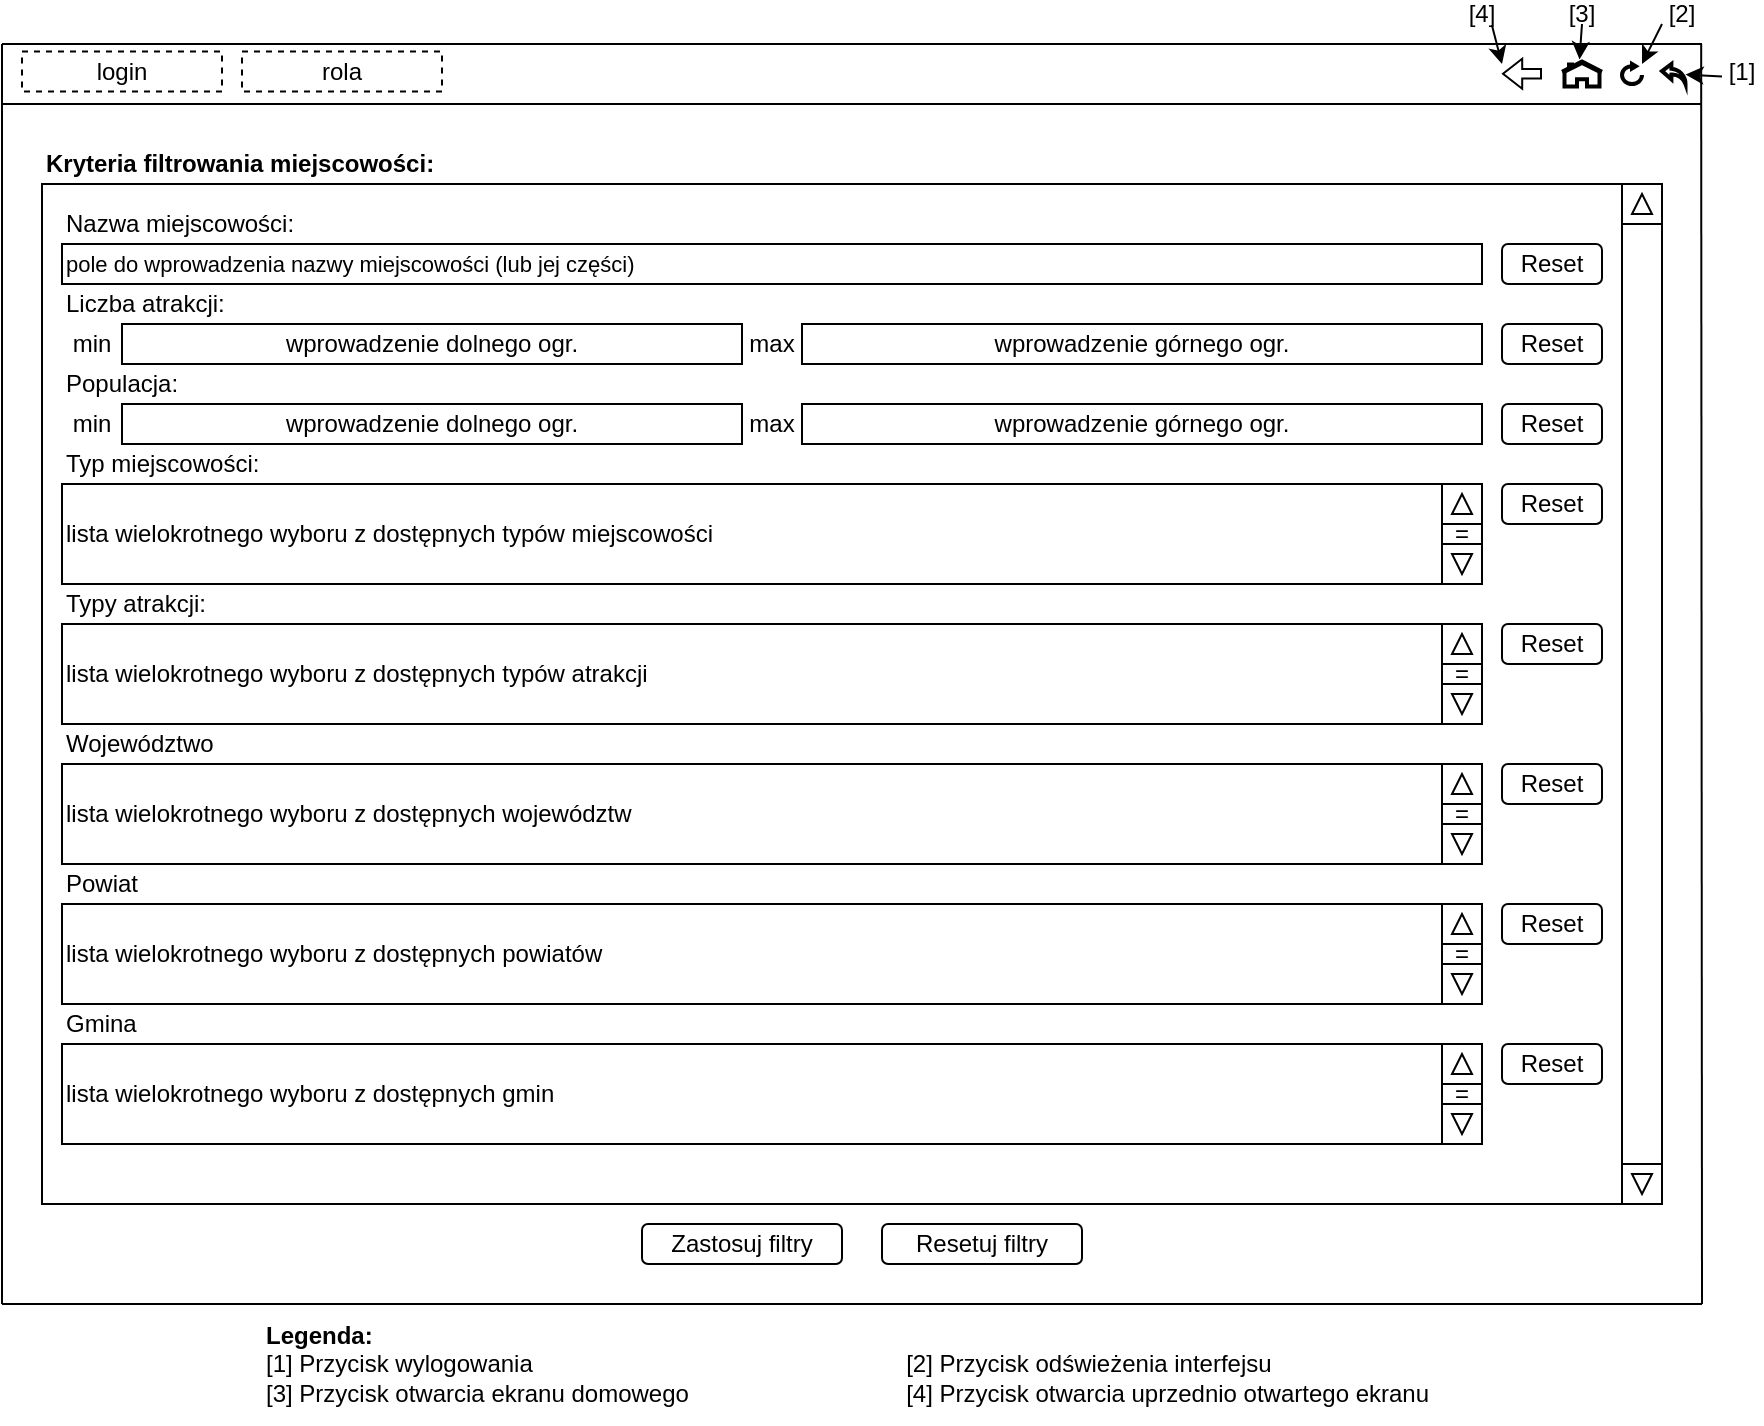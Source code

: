 <mxfile version="22.0.2" type="device">
  <diagram name="Strona-1" id="h2WLkj2qyGADKgaHyaSV">
    <mxGraphModel dx="1668" dy="973" grid="1" gridSize="10" guides="1" tooltips="1" connect="1" arrows="1" fold="1" page="1" pageScale="1" pageWidth="827" pageHeight="1169" math="0" shadow="0">
      <root>
        <mxCell id="0" />
        <mxCell id="1" parent="0" />
        <mxCell id="D0dqxG0dFoKZ3gPnZJBC-1" value="" style="rounded=0;whiteSpace=wrap;html=1;" vertex="1" parent="1">
          <mxGeometry x="30" y="290" width="790" height="510" as="geometry" />
        </mxCell>
        <mxCell id="EYUodT9akqzmMVGfxFc3-4" value="" style="endArrow=none;html=1;rounded=0;" parent="1" edge="1">
          <mxGeometry width="50" height="50" relative="1" as="geometry">
            <mxPoint x="10" y="220" as="sourcePoint" />
            <mxPoint x="860" y="220" as="targetPoint" />
          </mxGeometry>
        </mxCell>
        <mxCell id="EYUodT9akqzmMVGfxFc3-5" value="" style="endArrow=none;html=1;rounded=0;" parent="1" edge="1">
          <mxGeometry width="50" height="50" relative="1" as="geometry">
            <mxPoint x="10" y="850" as="sourcePoint" />
            <mxPoint x="10" y="220" as="targetPoint" />
          </mxGeometry>
        </mxCell>
        <mxCell id="EYUodT9akqzmMVGfxFc3-6" value="" style="endArrow=none;html=1;rounded=0;" parent="1" edge="1">
          <mxGeometry width="50" height="50" relative="1" as="geometry">
            <mxPoint x="10" y="250" as="sourcePoint" />
            <mxPoint x="860" y="250" as="targetPoint" />
          </mxGeometry>
        </mxCell>
        <mxCell id="EYUodT9akqzmMVGfxFc3-13" value="" style="endArrow=none;html=1;rounded=0;" parent="1" edge="1">
          <mxGeometry width="50" height="50" relative="1" as="geometry">
            <mxPoint x="860" y="850" as="sourcePoint" />
            <mxPoint x="859.58" y="220" as="targetPoint" />
          </mxGeometry>
        </mxCell>
        <mxCell id="EYUodT9akqzmMVGfxFc3-14" value="" style="html=1;verticalLabelPosition=bottom;align=center;labelBackgroundColor=#ffffff;verticalAlign=top;strokeWidth=2;shadow=0;dashed=0;shape=mxgraph.ios7.icons.home;" parent="1" vertex="1">
          <mxGeometry x="790" y="228.75" width="20" height="12.5" as="geometry" />
        </mxCell>
        <mxCell id="EYUodT9akqzmMVGfxFc3-15" value="" style="html=1;verticalLabelPosition=bottom;align=center;labelBackgroundColor=#ffffff;verticalAlign=top;strokeWidth=2;shadow=0;dashed=0;shape=mxgraph.ios7.icons.back;fontFamily=Helvetica;fontSize=12;" parent="1" vertex="1">
          <mxGeometry x="840" y="230" width="11.76" height="10" as="geometry" />
        </mxCell>
        <mxCell id="EYUodT9akqzmMVGfxFc3-16" value="" style="html=1;verticalLabelPosition=bottom;align=center;labelBackgroundColor=#ffffff;verticalAlign=top;strokeWidth=2;shadow=0;dashed=0;shape=mxgraph.ios7.icons.reload;fontFamily=Helvetica;fontSize=12;" parent="1" vertex="1">
          <mxGeometry x="820" y="230" width="10" height="10" as="geometry" />
        </mxCell>
        <mxCell id="EYUodT9akqzmMVGfxFc3-18" value="[1]" style="text;html=1;strokeColor=none;fillColor=none;align=center;verticalAlign=middle;whiteSpace=wrap;rounded=0;fontSize=12;fontFamily=Helvetica;fontColor=default;" parent="1" vertex="1">
          <mxGeometry x="870" y="228.75" width="20" height="10" as="geometry" />
        </mxCell>
        <mxCell id="EYUodT9akqzmMVGfxFc3-19" value="" style="endArrow=classic;html=1;rounded=0;fontFamily=Helvetica;fontSize=12;fontColor=default;exitX=0;exitY=0.75;exitDx=0;exitDy=0;" parent="1" source="EYUodT9akqzmMVGfxFc3-18" target="EYUodT9akqzmMVGfxFc3-15" edge="1">
          <mxGeometry width="50" height="50" relative="1" as="geometry">
            <mxPoint x="790" y="200" as="sourcePoint" />
            <mxPoint x="840" y="150" as="targetPoint" />
          </mxGeometry>
        </mxCell>
        <mxCell id="EYUodT9akqzmMVGfxFc3-21" value="" style="shape=flexArrow;endArrow=classic;html=1;rounded=0;fontFamily=Helvetica;fontSize=12;fontColor=default;startWidth=9.302;endWidth=9.302;startSize=5.426;endSize=2.867;width=4.651;" parent="1" edge="1">
          <mxGeometry width="50" height="50" relative="1" as="geometry">
            <mxPoint x="780" y="234.88" as="sourcePoint" />
            <mxPoint x="760" y="234.88" as="targetPoint" />
          </mxGeometry>
        </mxCell>
        <mxCell id="EYUodT9akqzmMVGfxFc3-22" value="[2]" style="text;html=1;strokeColor=none;fillColor=none;align=center;verticalAlign=middle;whiteSpace=wrap;rounded=0;fontSize=12;fontFamily=Helvetica;fontColor=default;" parent="1" vertex="1">
          <mxGeometry x="830" y="200" width="40" height="10" as="geometry" />
        </mxCell>
        <mxCell id="EYUodT9akqzmMVGfxFc3-23" value="" style="endArrow=classic;html=1;rounded=0;fontFamily=Helvetica;fontSize=12;fontColor=default;exitX=0.25;exitY=1;exitDx=0;exitDy=0;entryX=1;entryY=0;entryDx=0;entryDy=0;entryPerimeter=0;" parent="1" source="EYUodT9akqzmMVGfxFc3-22" target="EYUodT9akqzmMVGfxFc3-16" edge="1">
          <mxGeometry width="50" height="50" relative="1" as="geometry">
            <mxPoint x="780" y="230" as="sourcePoint" />
            <mxPoint x="830" y="180" as="targetPoint" />
          </mxGeometry>
        </mxCell>
        <mxCell id="EYUodT9akqzmMVGfxFc3-24" value="[3]" style="text;html=1;strokeColor=none;fillColor=none;align=center;verticalAlign=middle;whiteSpace=wrap;rounded=0;fontSize=12;fontFamily=Helvetica;fontColor=default;" parent="1" vertex="1">
          <mxGeometry x="790" y="200" width="20" height="10" as="geometry" />
        </mxCell>
        <mxCell id="EYUodT9akqzmMVGfxFc3-25" value="" style="endArrow=classic;html=1;rounded=0;fontFamily=Helvetica;fontSize=12;fontColor=default;entryX=0.437;entryY=-0.082;entryDx=0;entryDy=0;entryPerimeter=0;exitX=0.5;exitY=1;exitDx=0;exitDy=0;" parent="1" source="EYUodT9akqzmMVGfxFc3-24" target="EYUodT9akqzmMVGfxFc3-14" edge="1">
          <mxGeometry width="50" height="50" relative="1" as="geometry">
            <mxPoint x="810" y="160" as="sourcePoint" />
            <mxPoint x="800" y="170" as="targetPoint" />
          </mxGeometry>
        </mxCell>
        <mxCell id="EYUodT9akqzmMVGfxFc3-27" value="[4]" style="text;html=1;strokeColor=none;fillColor=none;align=center;verticalAlign=middle;whiteSpace=wrap;rounded=0;fontSize=12;fontFamily=Helvetica;fontColor=default;" parent="1" vertex="1">
          <mxGeometry x="740" y="200" width="20" height="10" as="geometry" />
        </mxCell>
        <mxCell id="EYUodT9akqzmMVGfxFc3-28" value="" style="endArrow=classic;html=1;rounded=0;fontFamily=Helvetica;fontSize=12;fontColor=default;exitX=0.748;exitY=1.065;exitDx=0;exitDy=0;exitPerimeter=0;" parent="1" source="EYUodT9akqzmMVGfxFc3-27" edge="1">
          <mxGeometry width="50" height="50" relative="1" as="geometry">
            <mxPoint x="720" y="230" as="sourcePoint" />
            <mxPoint x="760" y="230" as="targetPoint" />
          </mxGeometry>
        </mxCell>
        <mxCell id="EYUodT9akqzmMVGfxFc3-34" value="" style="endArrow=none;html=1;rounded=0;fontFamily=Helvetica;fontSize=12;fontColor=default;" parent="1" edge="1">
          <mxGeometry width="50" height="50" relative="1" as="geometry">
            <mxPoint x="10" y="850" as="sourcePoint" />
            <mxPoint x="860" y="850" as="targetPoint" />
          </mxGeometry>
        </mxCell>
        <mxCell id="99icuVEXUHL0vRiBvz0g-1" value="&lt;b&gt;Legenda:&lt;/b&gt;&lt;br&gt;[1] Przycisk wylogowania&lt;span style=&quot;white-space: pre;&quot;&gt;&#x9;&lt;/span&gt;&lt;span style=&quot;white-space: pre;&quot;&gt;&#x9;&lt;span style=&quot;white-space: pre;&quot;&gt;&#x9;&lt;/span&gt;&lt;span style=&quot;white-space: pre;&quot;&gt;&#x9;&lt;span style=&quot;white-space: pre;&quot;&gt;&#x9;&lt;/span&gt;&lt;span style=&quot;white-space: pre;&quot;&gt;&#x9;&lt;span style=&quot;white-space: pre;&quot;&gt;&#x9;&lt;/span&gt;&lt;/span&gt;&lt;/span&gt;&lt;/span&gt;[2] Przycisk odświeżenia interfejsu&lt;br&gt;[3] Przycisk otwarcia ekranu domowego&lt;span style=&quot;white-space: pre;&quot;&gt;&#x9;&lt;/span&gt;&lt;span style=&quot;white-space: pre;&quot;&gt;&#x9;&lt;span style=&quot;white-space: pre;&quot;&gt;&#x9;&lt;/span&gt;&lt;span style=&quot;white-space: pre;&quot;&gt;&#x9;&lt;/span&gt;&lt;span style=&quot;white-space: pre;&quot;&gt;&#x9;&lt;/span&gt;&lt;/span&gt;[4] Przycisk otwarcia uprzednio otwartego ekranu" style="text;html=1;align=left;verticalAlign=middle;resizable=0;points=[];autosize=1;strokeColor=none;fillColor=none;dashed=1;" parent="1" vertex="1">
          <mxGeometry x="140" y="850" width="610" height="60" as="geometry" />
        </mxCell>
        <mxCell id="DOHr0hYEis4pRiLcCh-8-1" value="login" style="rounded=0;whiteSpace=wrap;html=1;dashed=1;" parent="1" vertex="1">
          <mxGeometry x="20" y="223.75" width="100" height="20" as="geometry" />
        </mxCell>
        <mxCell id="DOHr0hYEis4pRiLcCh-8-2" value="rola" style="rounded=0;whiteSpace=wrap;html=1;dashed=1;" parent="1" vertex="1">
          <mxGeometry x="130" y="223.75" width="100" height="20" as="geometry" />
        </mxCell>
        <mxCell id="DOHr0hYEis4pRiLcCh-8-79" value="Kryteria filtrowania miejscowości:" style="rounded=0;whiteSpace=wrap;html=1;dashed=1;align=left;fontStyle=1;fillColor=none;strokeColor=none;" parent="1" vertex="1">
          <mxGeometry x="30" y="270" width="810" height="20" as="geometry" />
        </mxCell>
        <mxCell id="DOHr0hYEis4pRiLcCh-8-109" value="Nazwa miejscowości:" style="text;html=1;strokeColor=none;fillColor=none;align=left;verticalAlign=middle;whiteSpace=wrap;rounded=0;" parent="1" vertex="1">
          <mxGeometry x="40" y="300" width="120" height="20" as="geometry" />
        </mxCell>
        <mxCell id="DOHr0hYEis4pRiLcCh-8-110" value="&lt;font style=&quot;font-size: 11px;&quot;&gt;pole do wprowadzenia nazwy miejscowości (lub jej części)&lt;/font&gt;" style="rounded=0;whiteSpace=wrap;html=1;align=left;" parent="1" vertex="1">
          <mxGeometry x="40" y="320" width="710" height="20" as="geometry" />
        </mxCell>
        <mxCell id="DOHr0hYEis4pRiLcCh-8-111" value="Zastosuj filtry" style="rounded=1;whiteSpace=wrap;html=1;" parent="1" vertex="1">
          <mxGeometry x="330" y="810" width="100" height="20" as="geometry" />
        </mxCell>
        <mxCell id="DOHr0hYEis4pRiLcCh-8-112" value="Liczba atrakcji:" style="text;html=1;strokeColor=none;fillColor=none;align=left;verticalAlign=middle;whiteSpace=wrap;rounded=0;" parent="1" vertex="1">
          <mxGeometry x="40" y="340" width="90" height="20" as="geometry" />
        </mxCell>
        <mxCell id="DOHr0hYEis4pRiLcCh-8-113" value="wprowadzenie dolnego ogr." style="rounded=0;whiteSpace=wrap;html=1;" parent="1" vertex="1">
          <mxGeometry x="70" y="360" width="310" height="20" as="geometry" />
        </mxCell>
        <mxCell id="DOHr0hYEis4pRiLcCh-8-114" value="wprowadzenie górnego ogr." style="rounded=0;whiteSpace=wrap;html=1;" parent="1" vertex="1">
          <mxGeometry x="410" y="360" width="340" height="20" as="geometry" />
        </mxCell>
        <mxCell id="DOHr0hYEis4pRiLcCh-8-116" value="Populacja:" style="text;html=1;strokeColor=none;fillColor=none;align=left;verticalAlign=middle;whiteSpace=wrap;rounded=0;" parent="1" vertex="1">
          <mxGeometry x="40" y="380" width="90" height="20" as="geometry" />
        </mxCell>
        <mxCell id="DOHr0hYEis4pRiLcCh-8-123" value="Resetuj filtry" style="rounded=1;whiteSpace=wrap;html=1;" parent="1" vertex="1">
          <mxGeometry x="450" y="810" width="100" height="20" as="geometry" />
        </mxCell>
        <mxCell id="DOHr0hYEis4pRiLcCh-8-125" value="Typ miejscowości:" style="text;html=1;strokeColor=none;fillColor=none;align=left;verticalAlign=middle;whiteSpace=wrap;rounded=0;" parent="1" vertex="1">
          <mxGeometry x="40" y="420" width="100" height="20" as="geometry" />
        </mxCell>
        <mxCell id="DOHr0hYEis4pRiLcCh-8-126" value="lista wielokrotnego wyboru z dostępnych typów miejscowości" style="rounded=0;whiteSpace=wrap;html=1;align=left;" parent="1" vertex="1">
          <mxGeometry x="40" y="440" width="690" height="50" as="geometry" />
        </mxCell>
        <mxCell id="DOHr0hYEis4pRiLcCh-8-166" value="" style="rounded=0;whiteSpace=wrap;html=1;" parent="1" vertex="1">
          <mxGeometry x="730" y="470" width="20" height="20" as="geometry" />
        </mxCell>
        <mxCell id="DOHr0hYEis4pRiLcCh-8-167" value="" style="triangle;whiteSpace=wrap;html=1;rotation=90;" parent="1" vertex="1">
          <mxGeometry x="735" y="475" width="10" height="10" as="geometry" />
        </mxCell>
        <mxCell id="DOHr0hYEis4pRiLcCh-8-169" value="Typy atrakcji:" style="text;html=1;strokeColor=none;fillColor=none;align=left;verticalAlign=middle;whiteSpace=wrap;rounded=0;" parent="1" vertex="1">
          <mxGeometry x="40" y="490" width="100" height="20" as="geometry" />
        </mxCell>
        <mxCell id="DOHr0hYEis4pRiLcCh-8-170" value="lista wielokrotnego wyboru z dostępnych typów atrakcji" style="rounded=0;whiteSpace=wrap;html=1;align=left;" parent="1" vertex="1">
          <mxGeometry x="40" y="510" width="690" height="50" as="geometry" />
        </mxCell>
        <mxCell id="DOHr0hYEis4pRiLcCh-8-171" value="" style="rounded=0;whiteSpace=wrap;html=1;" parent="1" vertex="1">
          <mxGeometry x="730" y="540" width="20" height="20" as="geometry" />
        </mxCell>
        <mxCell id="DOHr0hYEis4pRiLcCh-8-172" value="" style="triangle;whiteSpace=wrap;html=1;rotation=90;" parent="1" vertex="1">
          <mxGeometry x="735" y="545" width="10" height="10" as="geometry" />
        </mxCell>
        <mxCell id="DOHr0hYEis4pRiLcCh-8-173" value="Województwo" style="text;html=1;strokeColor=none;fillColor=none;align=left;verticalAlign=middle;whiteSpace=wrap;rounded=0;" parent="1" vertex="1">
          <mxGeometry x="40" y="560" width="150" height="20" as="geometry" />
        </mxCell>
        <mxCell id="DOHr0hYEis4pRiLcCh-8-174" value="lista wielokrotnego wyboru z dostępnych województw" style="rounded=0;whiteSpace=wrap;html=1;align=left;" parent="1" vertex="1">
          <mxGeometry x="40" y="580" width="690" height="50" as="geometry" />
        </mxCell>
        <mxCell id="DOHr0hYEis4pRiLcCh-8-175" value="" style="rounded=0;whiteSpace=wrap;html=1;" parent="1" vertex="1">
          <mxGeometry x="730" y="610" width="20" height="20" as="geometry" />
        </mxCell>
        <mxCell id="DOHr0hYEis4pRiLcCh-8-176" value="" style="triangle;whiteSpace=wrap;html=1;rotation=90;" parent="1" vertex="1">
          <mxGeometry x="735" y="615" width="10" height="10" as="geometry" />
        </mxCell>
        <mxCell id="DOHr0hYEis4pRiLcCh-8-191" value="Powiat" style="text;html=1;strokeColor=none;fillColor=none;align=left;verticalAlign=middle;whiteSpace=wrap;rounded=0;" parent="1" vertex="1">
          <mxGeometry x="40" y="630" width="150" height="20" as="geometry" />
        </mxCell>
        <mxCell id="DOHr0hYEis4pRiLcCh-8-192" value="lista wielokrotnego wyboru z dostępnych powiatów" style="rounded=0;whiteSpace=wrap;html=1;align=left;" parent="1" vertex="1">
          <mxGeometry x="40" y="650" width="690" height="50" as="geometry" />
        </mxCell>
        <mxCell id="DOHr0hYEis4pRiLcCh-8-193" value="" style="rounded=0;whiteSpace=wrap;html=1;" parent="1" vertex="1">
          <mxGeometry x="730" y="680" width="20" height="20" as="geometry" />
        </mxCell>
        <mxCell id="DOHr0hYEis4pRiLcCh-8-194" value="" style="triangle;whiteSpace=wrap;html=1;rotation=90;" parent="1" vertex="1">
          <mxGeometry x="735" y="685" width="10" height="10" as="geometry" />
        </mxCell>
        <mxCell id="DOHr0hYEis4pRiLcCh-8-195" value="Gmina" style="text;html=1;strokeColor=none;fillColor=none;align=left;verticalAlign=middle;whiteSpace=wrap;rounded=0;" parent="1" vertex="1">
          <mxGeometry x="40" y="700" width="150" height="20" as="geometry" />
        </mxCell>
        <mxCell id="DOHr0hYEis4pRiLcCh-8-196" value="lista wielokrotnego wyboru z dostępnych gmin" style="rounded=0;whiteSpace=wrap;html=1;align=left;" parent="1" vertex="1">
          <mxGeometry x="40" y="720" width="690" height="50" as="geometry" />
        </mxCell>
        <mxCell id="DOHr0hYEis4pRiLcCh-8-197" value="" style="rounded=0;whiteSpace=wrap;html=1;" parent="1" vertex="1">
          <mxGeometry x="730" y="750" width="20" height="20" as="geometry" />
        </mxCell>
        <mxCell id="DOHr0hYEis4pRiLcCh-8-198" value="" style="triangle;whiteSpace=wrap;html=1;rotation=90;" parent="1" vertex="1">
          <mxGeometry x="735" y="755" width="10" height="10" as="geometry" />
        </mxCell>
        <mxCell id="DOHr0hYEis4pRiLcCh-8-223" value="Reset" style="rounded=1;whiteSpace=wrap;html=1;" parent="1" vertex="1">
          <mxGeometry x="760" y="320" width="50" height="20" as="geometry" />
        </mxCell>
        <mxCell id="DOHr0hYEis4pRiLcCh-8-224" value="Reset" style="rounded=1;whiteSpace=wrap;html=1;" parent="1" vertex="1">
          <mxGeometry x="760" y="360" width="50" height="20" as="geometry" />
        </mxCell>
        <mxCell id="DOHr0hYEis4pRiLcCh-8-227" value="Reset" style="rounded=1;whiteSpace=wrap;html=1;" parent="1" vertex="1">
          <mxGeometry x="760" y="440" width="50" height="20" as="geometry" />
        </mxCell>
        <mxCell id="DOHr0hYEis4pRiLcCh-8-228" value="Reset" style="rounded=1;whiteSpace=wrap;html=1;" parent="1" vertex="1">
          <mxGeometry x="760" y="510" width="50" height="20" as="geometry" />
        </mxCell>
        <mxCell id="DOHr0hYEis4pRiLcCh-8-229" value="Reset" style="rounded=1;whiteSpace=wrap;html=1;" parent="1" vertex="1">
          <mxGeometry x="760" y="580" width="50" height="20" as="geometry" />
        </mxCell>
        <mxCell id="DOHr0hYEis4pRiLcCh-8-230" value="Reset" style="rounded=1;whiteSpace=wrap;html=1;" parent="1" vertex="1">
          <mxGeometry x="760" y="650" width="50" height="20" as="geometry" />
        </mxCell>
        <mxCell id="DOHr0hYEis4pRiLcCh-8-231" value="Reset" style="rounded=1;whiteSpace=wrap;html=1;" parent="1" vertex="1">
          <mxGeometry x="760" y="720" width="50" height="20" as="geometry" />
        </mxCell>
        <mxCell id="DOHr0hYEis4pRiLcCh-8-237" value="max" style="text;html=1;strokeColor=none;fillColor=none;align=center;verticalAlign=middle;whiteSpace=wrap;rounded=0;" parent="1" vertex="1">
          <mxGeometry x="380" y="360" width="30" height="20" as="geometry" />
        </mxCell>
        <mxCell id="DOHr0hYEis4pRiLcCh-8-238" value="min" style="text;html=1;strokeColor=none;fillColor=none;align=center;verticalAlign=middle;whiteSpace=wrap;rounded=0;" parent="1" vertex="1">
          <mxGeometry x="40" y="360" width="30" height="20" as="geometry" />
        </mxCell>
        <mxCell id="D0dqxG0dFoKZ3gPnZJBC-2" value="" style="rounded=0;whiteSpace=wrap;html=1;" vertex="1" parent="1">
          <mxGeometry x="820" y="310" width="20" height="470" as="geometry" />
        </mxCell>
        <mxCell id="D0dqxG0dFoKZ3gPnZJBC-4" value="wprowadzenie dolnego ogr." style="rounded=0;whiteSpace=wrap;html=1;" vertex="1" parent="1">
          <mxGeometry x="70" y="400" width="310" height="20" as="geometry" />
        </mxCell>
        <mxCell id="D0dqxG0dFoKZ3gPnZJBC-5" value="wprowadzenie górnego ogr." style="rounded=0;whiteSpace=wrap;html=1;" vertex="1" parent="1">
          <mxGeometry x="410" y="400" width="340" height="20" as="geometry" />
        </mxCell>
        <mxCell id="D0dqxG0dFoKZ3gPnZJBC-6" value="Reset" style="rounded=1;whiteSpace=wrap;html=1;" vertex="1" parent="1">
          <mxGeometry x="760" y="400" width="50" height="20" as="geometry" />
        </mxCell>
        <mxCell id="D0dqxG0dFoKZ3gPnZJBC-7" value="max" style="text;html=1;strokeColor=none;fillColor=none;align=center;verticalAlign=middle;whiteSpace=wrap;rounded=0;" vertex="1" parent="1">
          <mxGeometry x="380" y="400" width="30" height="20" as="geometry" />
        </mxCell>
        <mxCell id="D0dqxG0dFoKZ3gPnZJBC-8" value="min" style="text;html=1;strokeColor=none;fillColor=none;align=center;verticalAlign=middle;whiteSpace=wrap;rounded=0;" vertex="1" parent="1">
          <mxGeometry x="40" y="400" width="30" height="20" as="geometry" />
        </mxCell>
        <mxCell id="D0dqxG0dFoKZ3gPnZJBC-10" value="" style="rounded=0;whiteSpace=wrap;html=1;" vertex="1" parent="1">
          <mxGeometry x="820" y="780" width="20" height="20" as="geometry" />
        </mxCell>
        <mxCell id="D0dqxG0dFoKZ3gPnZJBC-11" value="" style="triangle;whiteSpace=wrap;html=1;rotation=90;" vertex="1" parent="1">
          <mxGeometry x="825" y="785" width="10" height="10" as="geometry" />
        </mxCell>
        <mxCell id="D0dqxG0dFoKZ3gPnZJBC-18" value="" style="whiteSpace=wrap;html=1;aspect=fixed;" vertex="1" parent="1">
          <mxGeometry x="730" y="440" width="20" height="20" as="geometry" />
        </mxCell>
        <mxCell id="D0dqxG0dFoKZ3gPnZJBC-19" value="" style="triangle;whiteSpace=wrap;html=1;rotation=-90;" vertex="1" parent="1">
          <mxGeometry x="735" y="445" width="10" height="10" as="geometry" />
        </mxCell>
        <mxCell id="D0dqxG0dFoKZ3gPnZJBC-20" value="" style="whiteSpace=wrap;html=1;aspect=fixed;" vertex="1" parent="1">
          <mxGeometry x="730" y="510" width="20" height="20" as="geometry" />
        </mxCell>
        <mxCell id="D0dqxG0dFoKZ3gPnZJBC-21" value="" style="triangle;whiteSpace=wrap;html=1;rotation=-90;" vertex="1" parent="1">
          <mxGeometry x="735" y="515" width="10" height="10" as="geometry" />
        </mxCell>
        <mxCell id="D0dqxG0dFoKZ3gPnZJBC-22" value="" style="whiteSpace=wrap;html=1;aspect=fixed;" vertex="1" parent="1">
          <mxGeometry x="820" y="290" width="20" height="20" as="geometry" />
        </mxCell>
        <mxCell id="D0dqxG0dFoKZ3gPnZJBC-23" value="" style="triangle;whiteSpace=wrap;html=1;rotation=-90;" vertex="1" parent="1">
          <mxGeometry x="825" y="295" width="10" height="10" as="geometry" />
        </mxCell>
        <mxCell id="D0dqxG0dFoKZ3gPnZJBC-24" value="" style="whiteSpace=wrap;html=1;aspect=fixed;" vertex="1" parent="1">
          <mxGeometry x="730" y="580" width="20" height="20" as="geometry" />
        </mxCell>
        <mxCell id="D0dqxG0dFoKZ3gPnZJBC-25" value="" style="triangle;whiteSpace=wrap;html=1;rotation=-90;" vertex="1" parent="1">
          <mxGeometry x="735" y="585" width="10" height="10" as="geometry" />
        </mxCell>
        <mxCell id="D0dqxG0dFoKZ3gPnZJBC-26" value="" style="whiteSpace=wrap;html=1;aspect=fixed;" vertex="1" parent="1">
          <mxGeometry x="730" y="650" width="20" height="20" as="geometry" />
        </mxCell>
        <mxCell id="D0dqxG0dFoKZ3gPnZJBC-27" value="" style="triangle;whiteSpace=wrap;html=1;rotation=-90;" vertex="1" parent="1">
          <mxGeometry x="735" y="655" width="10" height="10" as="geometry" />
        </mxCell>
        <mxCell id="D0dqxG0dFoKZ3gPnZJBC-28" value="" style="whiteSpace=wrap;html=1;aspect=fixed;" vertex="1" parent="1">
          <mxGeometry x="730" y="720" width="20" height="20" as="geometry" />
        </mxCell>
        <mxCell id="D0dqxG0dFoKZ3gPnZJBC-29" value="" style="triangle;whiteSpace=wrap;html=1;rotation=-90;" vertex="1" parent="1">
          <mxGeometry x="735" y="725" width="10" height="10" as="geometry" />
        </mxCell>
        <mxCell id="D0dqxG0dFoKZ3gPnZJBC-30" value="=" style="rounded=0;whiteSpace=wrap;html=1;" vertex="1" parent="1">
          <mxGeometry x="730" y="740" width="20" height="10" as="geometry" />
        </mxCell>
        <mxCell id="D0dqxG0dFoKZ3gPnZJBC-31" value="=" style="rounded=0;whiteSpace=wrap;html=1;" vertex="1" parent="1">
          <mxGeometry x="730" y="670" width="20" height="10" as="geometry" />
        </mxCell>
        <mxCell id="D0dqxG0dFoKZ3gPnZJBC-33" value="=" style="rounded=0;whiteSpace=wrap;html=1;" vertex="1" parent="1">
          <mxGeometry x="730" y="600" width="20" height="10" as="geometry" />
        </mxCell>
        <mxCell id="D0dqxG0dFoKZ3gPnZJBC-34" value="=" style="rounded=0;whiteSpace=wrap;html=1;" vertex="1" parent="1">
          <mxGeometry x="730" y="530" width="20" height="10" as="geometry" />
        </mxCell>
        <mxCell id="D0dqxG0dFoKZ3gPnZJBC-35" value="=" style="rounded=0;whiteSpace=wrap;html=1;" vertex="1" parent="1">
          <mxGeometry x="730" y="460" width="20" height="10" as="geometry" />
        </mxCell>
      </root>
    </mxGraphModel>
  </diagram>
</mxfile>
